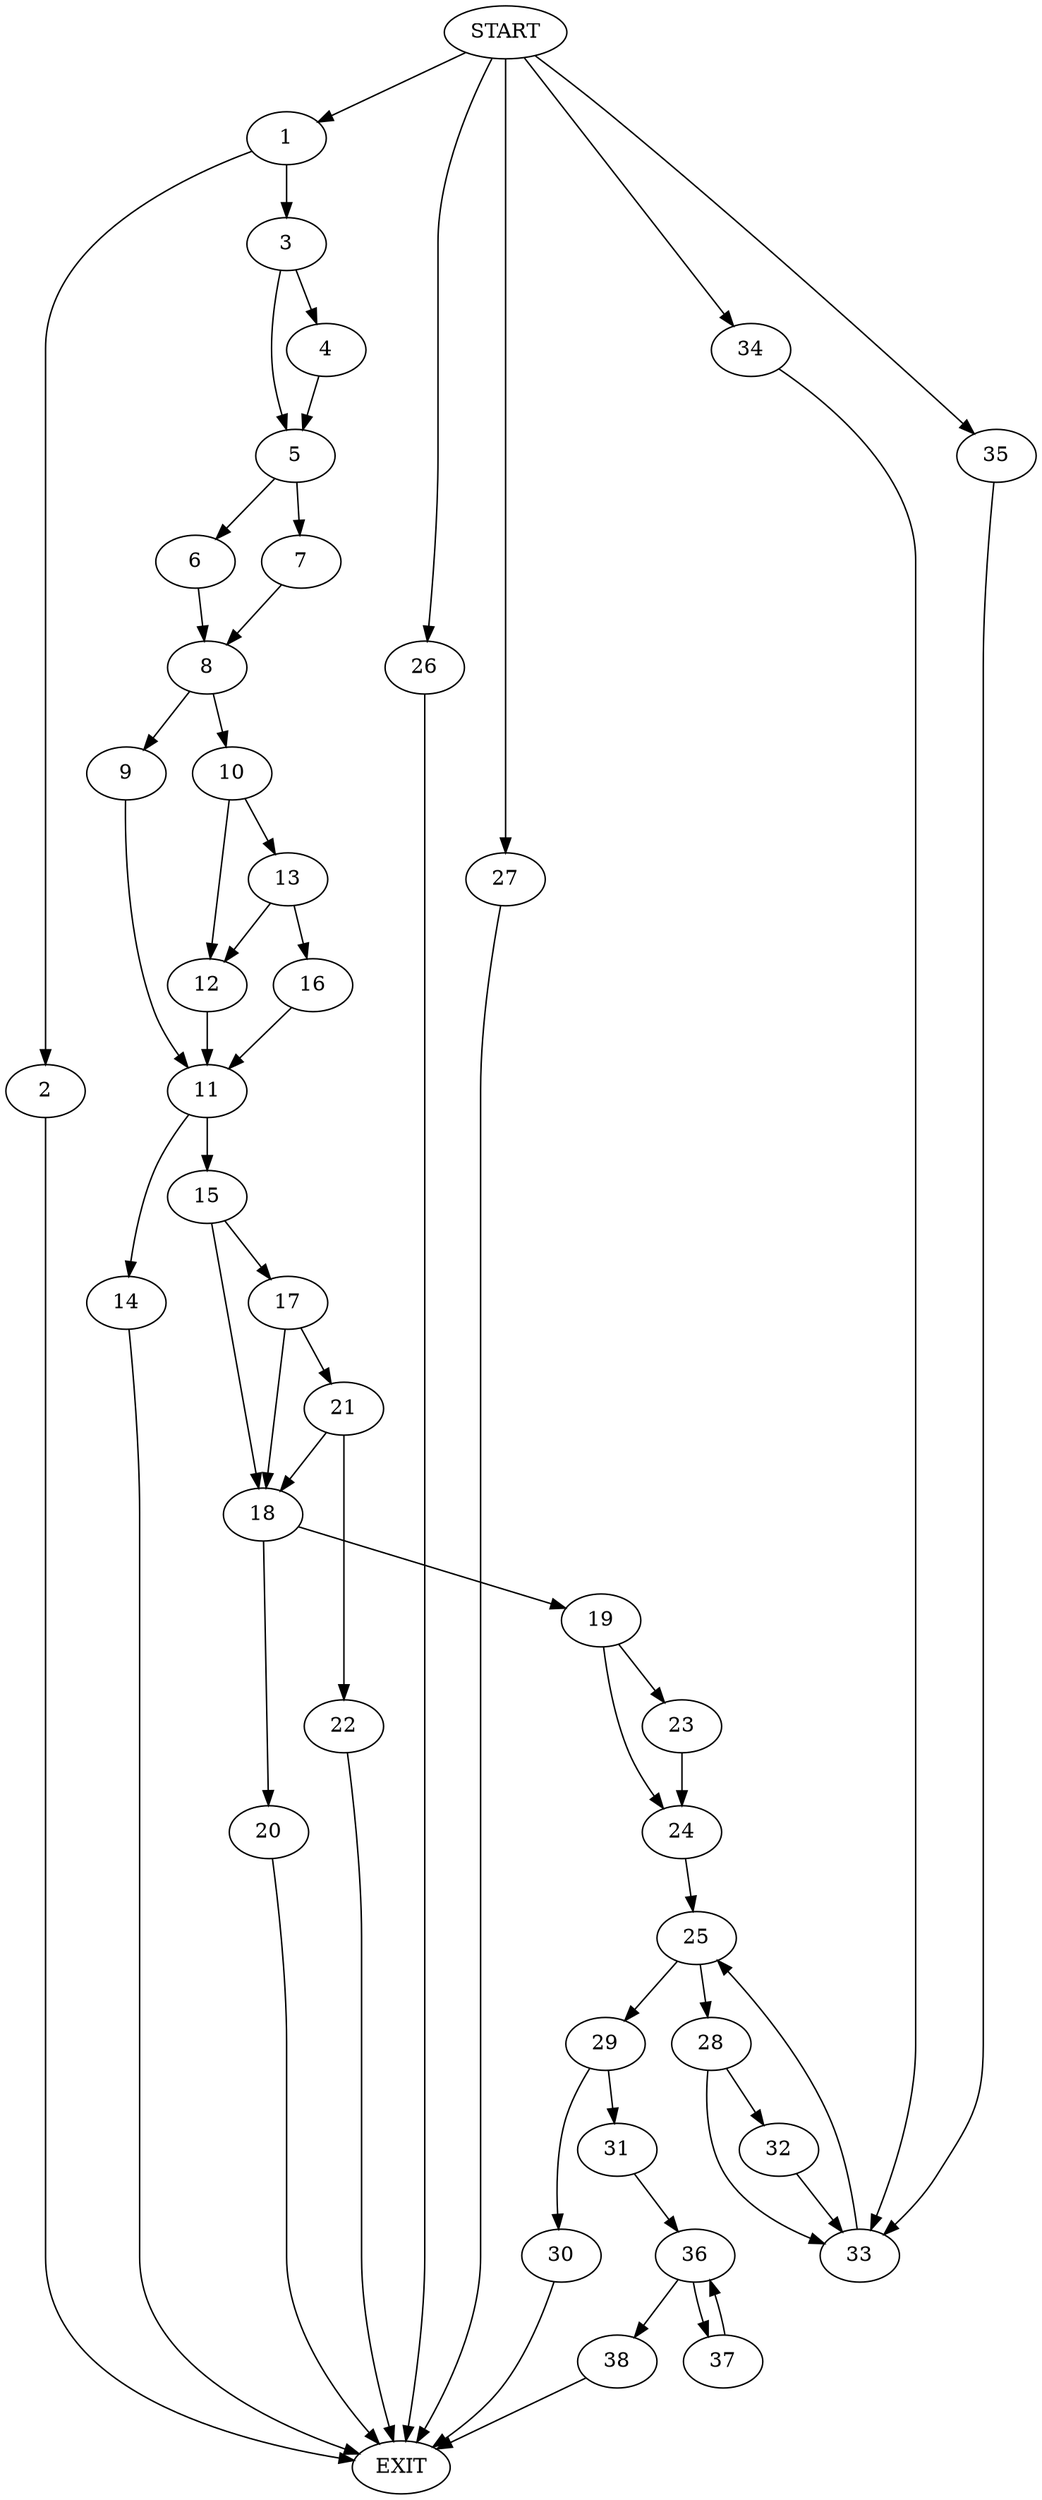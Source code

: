 digraph {
0 [label="START"]
39 [label="EXIT"]
0 -> 1
1 -> 2
1 -> 3
2 -> 39
3 -> 4
3 -> 5
4 -> 5
5 -> 6
5 -> 7
6 -> 8
7 -> 8
8 -> 9
8 -> 10
9 -> 11
10 -> 12
10 -> 13
11 -> 14
11 -> 15
13 -> 16
13 -> 12
12 -> 11
16 -> 11
14 -> 39
15 -> 17
15 -> 18
18 -> 19
18 -> 20
17 -> 21
17 -> 18
21 -> 22
21 -> 18
22 -> 39
20 -> 39
19 -> 23
19 -> 24
23 -> 24
24 -> 25
0 -> 26
26 -> 39
0 -> 27
27 -> 39
25 -> 28
25 -> 29
29 -> 30
29 -> 31
28 -> 32
28 -> 33
33 -> 25
32 -> 33
0 -> 34
34 -> 33
0 -> 35
35 -> 33
31 -> 36
30 -> 39
36 -> 37
36 -> 38
37 -> 36
38 -> 39
}
